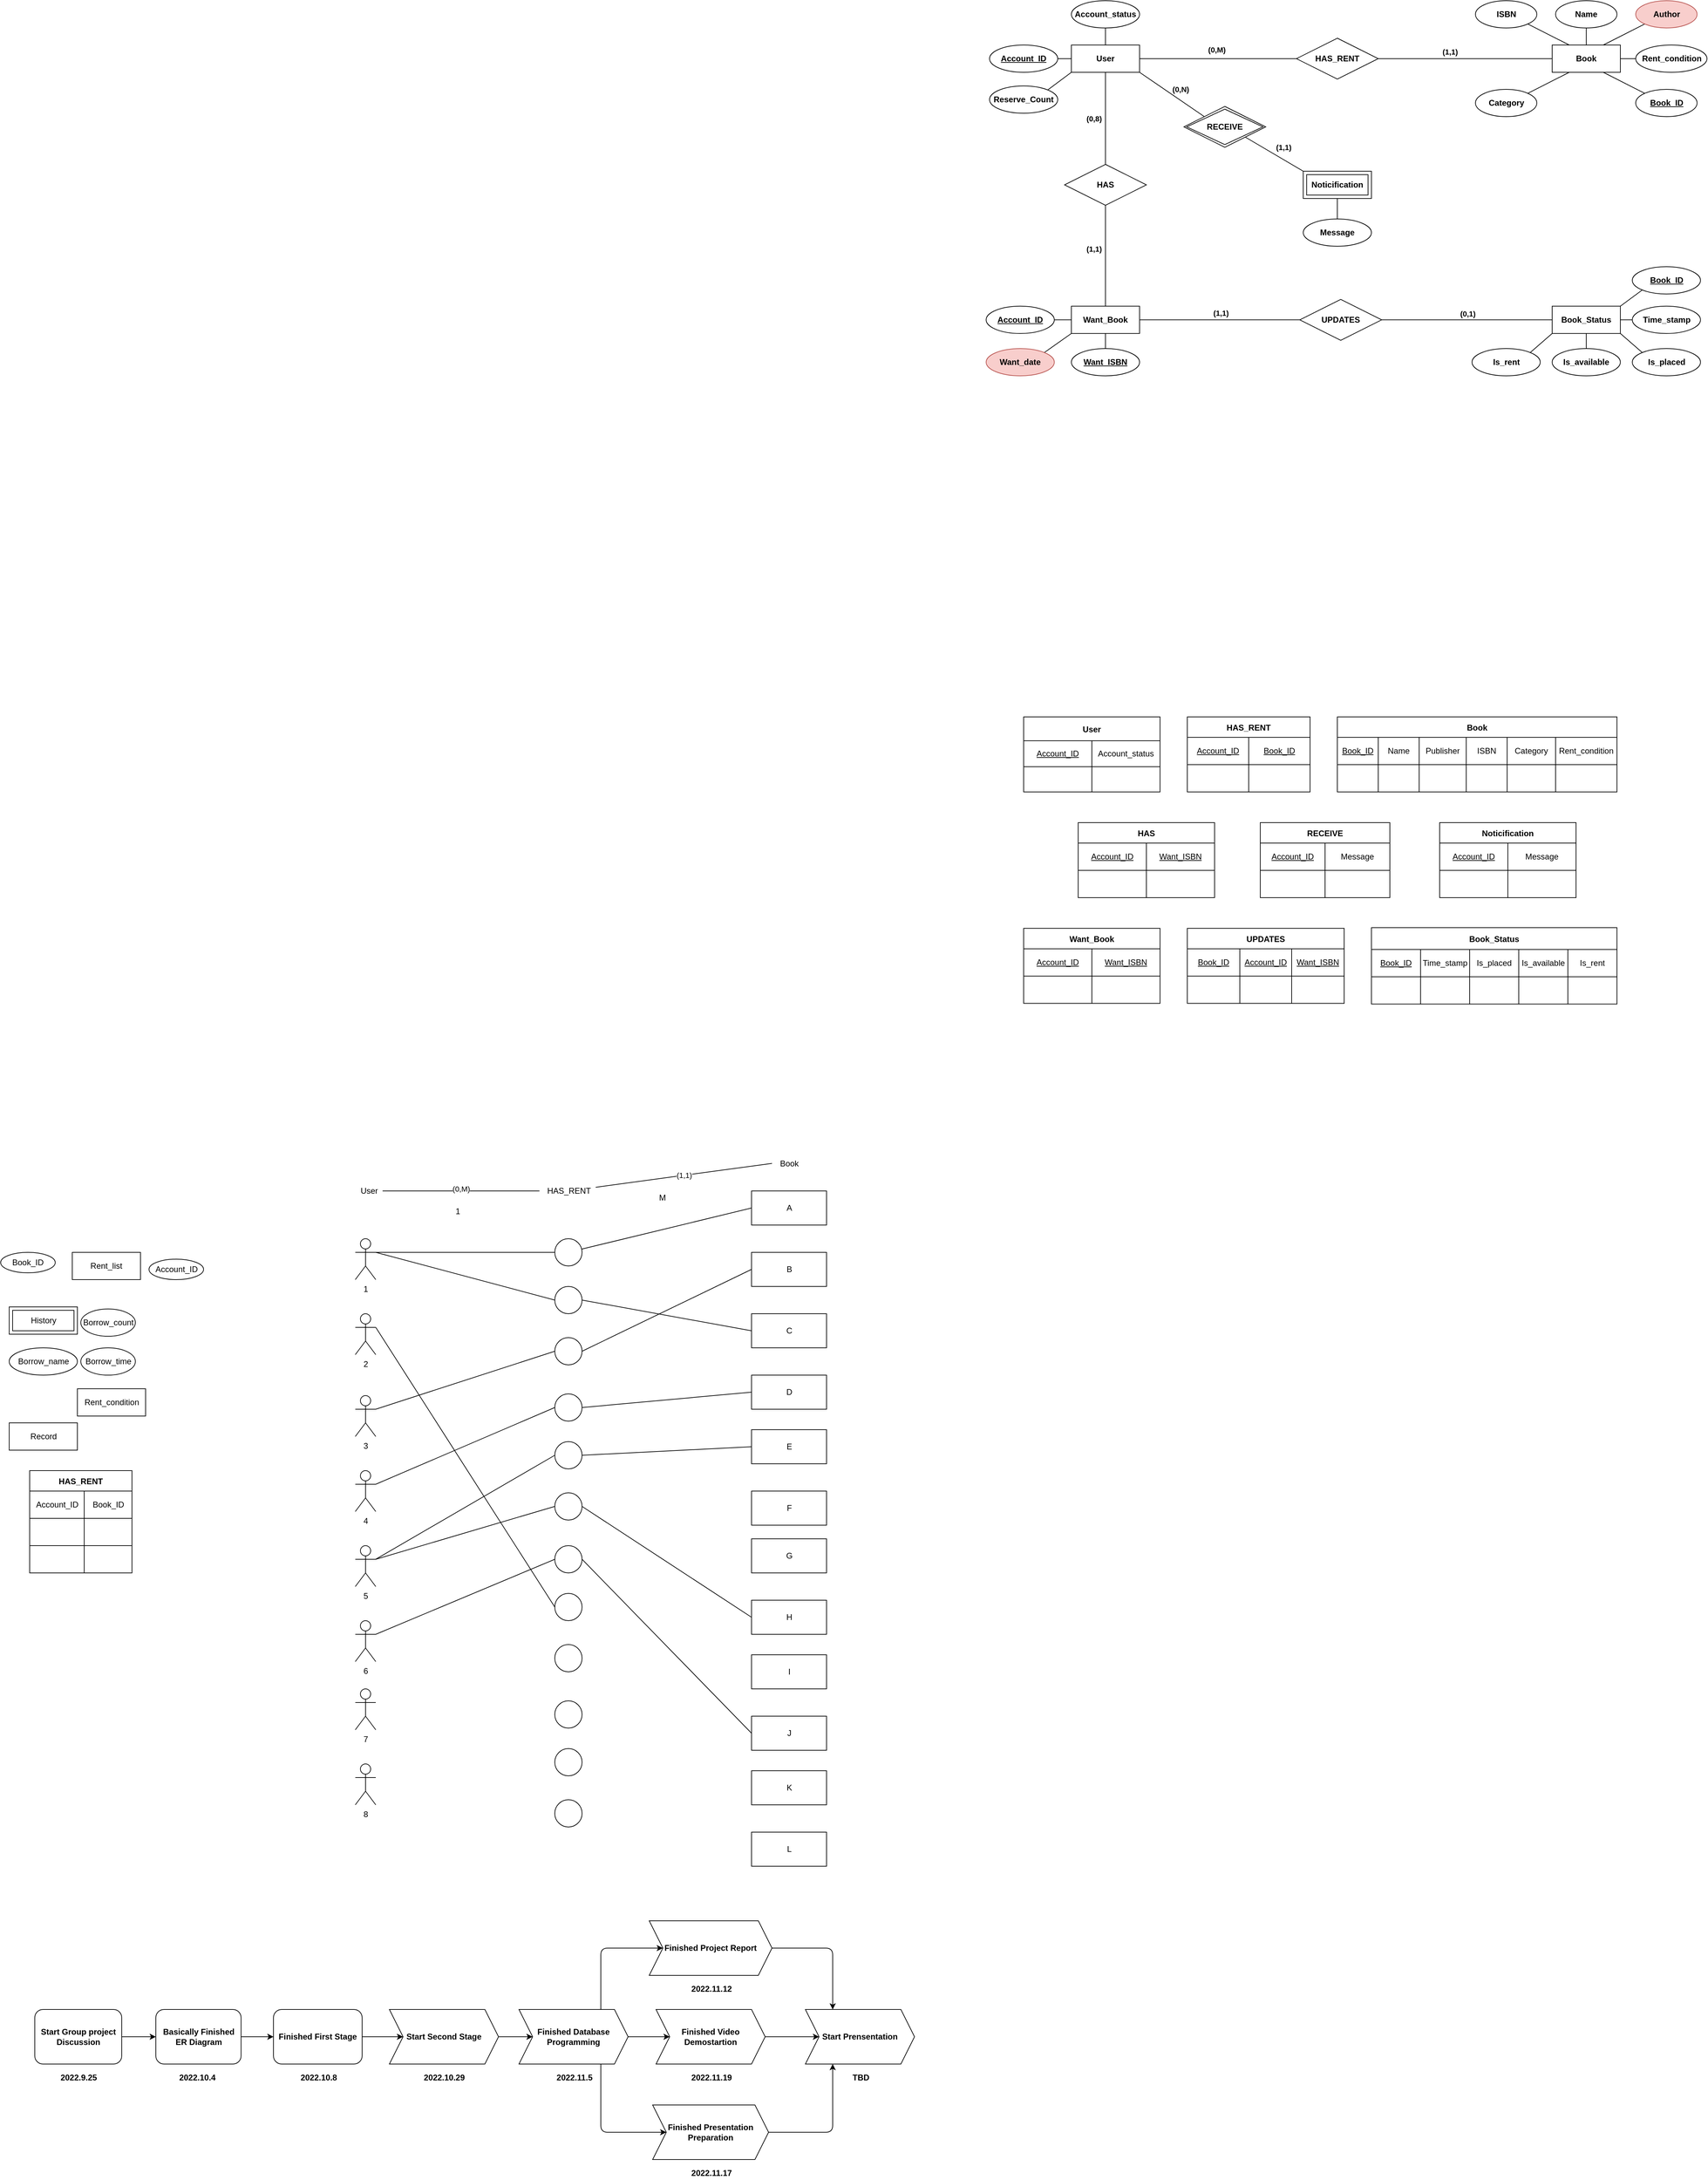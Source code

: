 <mxfile>
    <diagram id="GrpZCegqyQvZPx4EdK1o" name="Page-1">
        <mxGraphModel dx="1102" dy="1888" grid="0" gridSize="10" guides="1" tooltips="1" connect="1" arrows="1" fold="1" page="0" pageScale="1" pageWidth="827" pageHeight="1169" background="#FFFFFF" math="0" shadow="0">
            <root>
                <mxCell id="0"/>
                <mxCell id="1" parent="0"/>
                <mxCell id="180" style="edgeStyle=none;html=1;exitX=0.5;exitY=0;exitDx=0;exitDy=0;entryX=0.5;entryY=1;entryDx=0;entryDy=0;endArrow=none;endFill=0;fontStyle=1" parent="1" source="2" target="44" edge="1">
                    <mxGeometry relative="1" as="geometry"/>
                </mxCell>
                <mxCell id="2" value="Book" style="whiteSpace=wrap;html=1;align=center;fontStyle=1" parent="1" vertex="1">
                    <mxGeometry x="2305" y="-870" width="100" height="40" as="geometry"/>
                </mxCell>
                <mxCell id="147" style="edgeStyle=none;html=1;exitX=0.5;exitY=0;exitDx=0;exitDy=0;entryX=0.5;entryY=1;entryDx=0;entryDy=0;endArrow=none;endFill=0;fontStyle=1" parent="1" source="17" target="40" edge="1">
                    <mxGeometry relative="1" as="geometry"/>
                </mxCell>
                <mxCell id="212" style="edgeStyle=none;html=1;exitX=1;exitY=1;exitDx=0;exitDy=0;entryX=0;entryY=0;entryDx=0;entryDy=0;endArrow=none;endFill=0;fontStyle=1" parent="1" source="17" target="204" edge="1">
                    <mxGeometry relative="1" as="geometry"/>
                </mxCell>
                <mxCell id="285" value="(0,N)" style="edgeLabel;html=1;align=center;verticalAlign=middle;resizable=0;points=[];fontStyle=1" parent="212" vertex="1" connectable="0">
                    <mxGeometry x="-0.011" relative="1" as="geometry">
                        <mxPoint x="13" y="-7" as="offset"/>
                    </mxGeometry>
                </mxCell>
                <mxCell id="17" value="User" style="whiteSpace=wrap;html=1;align=center;fontStyle=1" parent="1" vertex="1">
                    <mxGeometry x="1600" y="-870" width="100" height="40" as="geometry"/>
                </mxCell>
                <mxCell id="31" value="Record" style="whiteSpace=wrap;html=1;align=center;" parent="1" vertex="1">
                    <mxGeometry x="42.5" y="1150" width="100" height="40" as="geometry"/>
                </mxCell>
                <mxCell id="53" value="Borrow_time" style="ellipse;whiteSpace=wrap;html=1;align=center;" parent="1" vertex="1">
                    <mxGeometry x="147.5" y="1040" width="80" height="40" as="geometry"/>
                </mxCell>
                <mxCell id="55" value="Message" style="ellipse;whiteSpace=wrap;html=1;align=center;fontStyle=1" parent="1" vertex="1">
                    <mxGeometry x="1940" y="-615" width="100" height="40" as="geometry"/>
                </mxCell>
                <mxCell id="40" value="Account_status" style="ellipse;whiteSpace=wrap;html=1;align=center;fontStyle=1" parent="1" vertex="1">
                    <mxGeometry x="1600" y="-935" width="100" height="40" as="geometry"/>
                </mxCell>
                <mxCell id="142" style="edgeStyle=none;html=1;exitX=0.5;exitY=0;exitDx=0;exitDy=0;entryX=0.5;entryY=1;entryDx=0;entryDy=0;endArrow=none;endFill=0;fontStyle=1" parent="1" source="85" target="83" edge="1">
                    <mxGeometry relative="1" as="geometry"/>
                </mxCell>
                <mxCell id="160" style="edgeStyle=none;html=1;exitX=0;exitY=0.5;exitDx=0;exitDy=0;entryX=1;entryY=0.5;entryDx=0;entryDy=0;startArrow=none;startFill=0;endArrow=none;endFill=0;fontStyle=1" parent="1" source="51" target="2" edge="1">
                    <mxGeometry relative="1" as="geometry"/>
                </mxCell>
                <mxCell id="51" value="Rent_condition" style="ellipse;whiteSpace=wrap;html=1;align=center;fontStyle=1" parent="1" vertex="1">
                    <mxGeometry x="2427.5" y="-870" width="104.5" height="40" as="geometry"/>
                </mxCell>
                <mxCell id="130" style="edgeStyle=none;html=1;exitX=0.5;exitY=1;exitDx=0;exitDy=0;entryX=0.5;entryY=0;entryDx=0;entryDy=0;endArrow=none;endFill=0;fontStyle=1" parent="1" source="128" target="75" edge="1">
                    <mxGeometry relative="1" as="geometry"/>
                </mxCell>
                <mxCell id="132" value="(1,1)" style="edgeLabel;html=1;align=center;verticalAlign=middle;resizable=0;points=[];fontStyle=1" parent="130" vertex="1" connectable="0">
                    <mxGeometry x="-0.14" y="-1" relative="1" as="geometry">
                        <mxPoint x="-16" as="offset"/>
                    </mxGeometry>
                </mxCell>
                <mxCell id="75" value="Want_Book" style="whiteSpace=wrap;html=1;align=center;fontStyle=1" parent="1" vertex="1">
                    <mxGeometry x="1600" y="-487.11" width="100" height="40" as="geometry"/>
                </mxCell>
                <mxCell id="146" style="edgeStyle=none;html=1;exitX=1;exitY=0;exitDx=0;exitDy=0;entryX=0;entryY=1;entryDx=0;entryDy=0;endArrow=none;endFill=0;fontStyle=1" parent="1" source="84" target="83" edge="1">
                    <mxGeometry relative="1" as="geometry"/>
                </mxCell>
                <mxCell id="84" value="Is_rent" style="ellipse;whiteSpace=wrap;html=1;align=center;fontStyle=1" parent="1" vertex="1">
                    <mxGeometry x="2187.5" y="-425" width="100" height="40" as="geometry"/>
                </mxCell>
                <mxCell id="49" value="Borrow_count" style="ellipse;whiteSpace=wrap;html=1;align=center;" parent="1" vertex="1">
                    <mxGeometry x="147.5" y="983" width="80" height="40" as="geometry"/>
                </mxCell>
                <mxCell id="108" value="HAS_RENT" style="shape=table;startSize=30;container=1;collapsible=0;childLayout=tableLayout;fontStyle=1;align=center;pointerEvents=1;" parent="1" vertex="1">
                    <mxGeometry x="72.5" y="1220" width="150" height="150" as="geometry"/>
                </mxCell>
                <mxCell id="109" value="" style="shape=partialRectangle;html=1;whiteSpace=wrap;collapsible=0;dropTarget=0;pointerEvents=0;fillColor=none;top=0;left=0;bottom=0;right=0;points=[[0,0.5],[1,0.5]];portConstraint=eastwest;" parent="108" vertex="1">
                    <mxGeometry y="30" width="150" height="40" as="geometry"/>
                </mxCell>
                <mxCell id="110" value="Account_ID" style="shape=partialRectangle;html=1;whiteSpace=wrap;connectable=0;fillColor=none;top=0;left=0;bottom=0;right=0;overflow=hidden;pointerEvents=1;" parent="109" vertex="1">
                    <mxGeometry width="80" height="40" as="geometry">
                        <mxRectangle width="80" height="40" as="alternateBounds"/>
                    </mxGeometry>
                </mxCell>
                <mxCell id="111" value="Book_ID" style="shape=partialRectangle;html=1;whiteSpace=wrap;connectable=0;fillColor=none;top=0;left=0;bottom=0;right=0;overflow=hidden;pointerEvents=1;" parent="109" vertex="1">
                    <mxGeometry x="80" width="70" height="40" as="geometry">
                        <mxRectangle width="70" height="40" as="alternateBounds"/>
                    </mxGeometry>
                </mxCell>
                <mxCell id="113" value="" style="shape=partialRectangle;html=1;whiteSpace=wrap;collapsible=0;dropTarget=0;pointerEvents=0;fillColor=none;top=0;left=0;bottom=0;right=0;points=[[0,0.5],[1,0.5]];portConstraint=eastwest;" parent="108" vertex="1">
                    <mxGeometry y="70" width="150" height="40" as="geometry"/>
                </mxCell>
                <mxCell id="114" value="" style="shape=partialRectangle;html=1;whiteSpace=wrap;connectable=0;fillColor=none;top=0;left=0;bottom=0;right=0;overflow=hidden;pointerEvents=1;" parent="113" vertex="1">
                    <mxGeometry width="80" height="40" as="geometry">
                        <mxRectangle width="80" height="40" as="alternateBounds"/>
                    </mxGeometry>
                </mxCell>
                <mxCell id="115" value="" style="shape=partialRectangle;html=1;whiteSpace=wrap;connectable=0;fillColor=none;top=0;left=0;bottom=0;right=0;overflow=hidden;pointerEvents=1;" parent="113" vertex="1">
                    <mxGeometry x="80" width="70" height="40" as="geometry">
                        <mxRectangle width="70" height="40" as="alternateBounds"/>
                    </mxGeometry>
                </mxCell>
                <mxCell id="117" value="" style="shape=partialRectangle;html=1;whiteSpace=wrap;collapsible=0;dropTarget=0;pointerEvents=0;fillColor=none;top=0;left=0;bottom=0;right=0;points=[[0,0.5],[1,0.5]];portConstraint=eastwest;" parent="108" vertex="1">
                    <mxGeometry y="110" width="150" height="40" as="geometry"/>
                </mxCell>
                <mxCell id="118" value="" style="shape=partialRectangle;html=1;whiteSpace=wrap;connectable=0;fillColor=none;top=0;left=0;bottom=0;right=0;overflow=hidden;pointerEvents=1;" parent="117" vertex="1">
                    <mxGeometry width="80" height="40" as="geometry">
                        <mxRectangle width="80" height="40" as="alternateBounds"/>
                    </mxGeometry>
                </mxCell>
                <mxCell id="119" value="" style="shape=partialRectangle;html=1;whiteSpace=wrap;connectable=0;fillColor=none;top=0;left=0;bottom=0;right=0;overflow=hidden;pointerEvents=1;" parent="117" vertex="1">
                    <mxGeometry x="80" width="70" height="40" as="geometry">
                        <mxRectangle width="70" height="40" as="alternateBounds"/>
                    </mxGeometry>
                </mxCell>
                <mxCell id="65" value="Rent_condition" style="whiteSpace=wrap;html=1;align=center;" parent="1" vertex="1">
                    <mxGeometry x="142.5" y="1100" width="100" height="40" as="geometry"/>
                </mxCell>
                <mxCell id="30" value="Rent_list" style="whiteSpace=wrap;html=1;align=center;" parent="1" vertex="1">
                    <mxGeometry x="135" y="900" width="100" height="40" as="geometry"/>
                </mxCell>
                <mxCell id="28" value="History" style="shape=ext;margin=3;double=1;whiteSpace=wrap;html=1;align=center;gradientColor=none;" parent="1" vertex="1">
                    <mxGeometry x="42.5" y="980" width="100" height="40" as="geometry"/>
                </mxCell>
                <mxCell id="44" value="Name" style="ellipse;whiteSpace=wrap;html=1;fontStyle=1" parent="1" vertex="1">
                    <mxGeometry x="2310" y="-935" width="90" height="40" as="geometry"/>
                </mxCell>
                <mxCell id="145" style="edgeStyle=none;html=1;exitX=0;exitY=0;exitDx=0;exitDy=0;entryX=1;entryY=1;entryDx=0;entryDy=0;endArrow=none;endFill=0;fontStyle=1" parent="1" source="86" target="83" edge="1">
                    <mxGeometry relative="1" as="geometry"/>
                </mxCell>
                <mxCell id="135" style="edgeStyle=none;html=1;exitX=0.5;exitY=0;exitDx=0;exitDy=0;endArrow=none;endFill=0;entryX=0.5;entryY=1;entryDx=0;entryDy=0;fontStyle=1" parent="1" source="79" target="75" edge="1">
                    <mxGeometry relative="1" as="geometry">
                        <mxPoint x="1650" y="-445" as="targetPoint"/>
                    </mxGeometry>
                </mxCell>
                <mxCell id="93" style="edgeStyle=none;html=1;exitX=1;exitY=0.5;exitDx=0;exitDy=0;entryX=0;entryY=0.5;entryDx=0;entryDy=0;endArrow=none;endFill=0;fontStyle=1" parent="1" source="91" target="2" edge="1">
                    <mxGeometry relative="1" as="geometry">
                        <mxPoint x="2135" y="-850" as="sourcePoint"/>
                    </mxGeometry>
                </mxCell>
                <mxCell id="122" value="(1,1)" style="edgeLabel;html=1;align=center;verticalAlign=middle;resizable=0;points=[];fontStyle=1" parent="93" vertex="1" connectable="0">
                    <mxGeometry x="-0.258" y="2" relative="1" as="geometry">
                        <mxPoint x="10" y="-8" as="offset"/>
                    </mxGeometry>
                </mxCell>
                <mxCell id="151" style="edgeStyle=none;html=1;exitX=1;exitY=0.5;exitDx=0;exitDy=0;entryX=0;entryY=0.5;entryDx=0;entryDy=0;endArrow=none;endFill=0;fontStyle=1" parent="1" source="61" target="17" edge="1">
                    <mxGeometry relative="1" as="geometry"/>
                </mxCell>
                <mxCell id="90" value="Time_stamp" style="ellipse;whiteSpace=wrap;html=1;align=center;fontStyle=1" parent="1" vertex="1">
                    <mxGeometry x="2422.5" y="-487.11" width="100" height="40" as="geometry"/>
                </mxCell>
                <mxCell id="167" style="edgeStyle=none;html=1;exitX=0;exitY=0;exitDx=0;exitDy=0;entryX=0.75;entryY=1;entryDx=0;entryDy=0;endArrow=none;endFill=0;fontStyle=1" parent="1" source="63" target="2" edge="1">
                    <mxGeometry relative="1" as="geometry"/>
                </mxCell>
                <mxCell id="63" value="Book_ID" style="ellipse;whiteSpace=wrap;html=1;align=center;fontStyle=5;" parent="1" vertex="1">
                    <mxGeometry x="2427.5" y="-805" width="90" height="40" as="geometry"/>
                </mxCell>
                <mxCell id="54" value="Borrow_name" style="ellipse;whiteSpace=wrap;html=1;align=center;" parent="1" vertex="1">
                    <mxGeometry x="42.5" y="1040" width="100" height="40" as="geometry"/>
                </mxCell>
                <mxCell id="85" value="Is_available" style="ellipse;whiteSpace=wrap;html=1;align=center;fontStyle=1" parent="1" vertex="1">
                    <mxGeometry x="2305" y="-425" width="100" height="40" as="geometry"/>
                </mxCell>
                <mxCell id="60" value="Account_ID" style="ellipse;whiteSpace=wrap;html=1;align=center;" parent="1" vertex="1">
                    <mxGeometry x="247.5" y="910" width="80" height="30" as="geometry"/>
                </mxCell>
                <mxCell id="189" style="edgeStyle=none;html=1;exitX=1;exitY=0;exitDx=0;exitDy=0;entryX=0.25;entryY=1;entryDx=0;entryDy=0;endArrow=none;endFill=0;fontStyle=1" parent="1" source="43" target="2" edge="1">
                    <mxGeometry relative="1" as="geometry"/>
                </mxCell>
                <mxCell id="43" value="Category" style="ellipse;whiteSpace=wrap;html=1;align=center;fontStyle=1" parent="1" vertex="1">
                    <mxGeometry x="2192.5" y="-805" width="90" height="40" as="geometry"/>
                </mxCell>
                <mxCell id="79" value="Want_ISBN" style="ellipse;whiteSpace=wrap;html=1;align=center;fontStyle=5;" parent="1" vertex="1">
                    <mxGeometry x="1600" y="-425" width="100" height="40" as="geometry"/>
                </mxCell>
                <mxCell id="91" value="HAS_RENT" style="shape=rhombus;perimeter=rhombusPerimeter;whiteSpace=wrap;html=1;align=center;fontStyle=1" parent="1" vertex="1">
                    <mxGeometry x="1930" y="-880" width="120" height="60" as="geometry"/>
                </mxCell>
                <mxCell id="169" style="edgeStyle=none;html=1;exitX=0;exitY=1;exitDx=0;exitDy=0;entryX=0.75;entryY=0;entryDx=0;entryDy=0;endArrow=none;endFill=0;fontStyle=1" parent="1" source="46" target="2" edge="1">
                    <mxGeometry relative="1" as="geometry"/>
                </mxCell>
                <mxCell id="46" value="Author" style="ellipse;whiteSpace=wrap;html=1;align=center;fontStyle=1;fillColor=#f8cecc;strokeColor=#b85450;" parent="1" vertex="1">
                    <mxGeometry x="2427.5" y="-935" width="90" height="40" as="geometry"/>
                </mxCell>
                <mxCell id="143" style="edgeStyle=none;html=1;exitX=0;exitY=0.5;exitDx=0;exitDy=0;entryX=1;entryY=0.5;entryDx=0;entryDy=0;endArrow=none;endFill=0;fontStyle=1" parent="1" source="90" target="83" edge="1">
                    <mxGeometry relative="1" as="geometry"/>
                </mxCell>
                <mxCell id="92" style="edgeStyle=none;html=1;endArrow=none;endFill=0;entryX=1;entryY=0.5;entryDx=0;entryDy=0;exitX=0;exitY=0.5;exitDx=0;exitDy=0;fontStyle=1" parent="1" source="91" target="17" edge="1">
                    <mxGeometry relative="1" as="geometry">
                        <mxPoint x="1647.5" y="-825" as="targetPoint"/>
                    </mxGeometry>
                </mxCell>
                <mxCell id="121" value="(0,M)" style="edgeLabel;html=1;align=center;verticalAlign=middle;resizable=0;points=[];fontStyle=1" parent="92" vertex="1" connectable="0">
                    <mxGeometry x="0.017" y="-3" relative="1" as="geometry">
                        <mxPoint y="-10" as="offset"/>
                    </mxGeometry>
                </mxCell>
                <mxCell id="128" value="HAS" style="shape=rhombus;perimeter=rhombusPerimeter;whiteSpace=wrap;html=1;align=center;fontStyle=1" parent="1" vertex="1">
                    <mxGeometry x="1590" y="-695" width="120" height="60" as="geometry"/>
                </mxCell>
                <mxCell id="187" style="edgeStyle=none;html=1;exitX=1;exitY=0;exitDx=0;exitDy=0;entryX=0;entryY=1;entryDx=0;entryDy=0;endArrow=none;endFill=0;fontStyle=1" parent="1" source="83" target="69" edge="1">
                    <mxGeometry relative="1" as="geometry"/>
                </mxCell>
                <mxCell id="83" value="Book_Status" style="whiteSpace=wrap;html=1;align=center;fontStyle=1" parent="1" vertex="1">
                    <mxGeometry x="2305" y="-487.11" width="100" height="40" as="geometry"/>
                </mxCell>
                <mxCell id="62" value="Book_ID" style="ellipse;whiteSpace=wrap;html=1;align=center;" parent="1" vertex="1">
                    <mxGeometry x="30" y="900" width="80" height="30" as="geometry"/>
                </mxCell>
                <mxCell id="188" style="edgeStyle=none;html=1;exitX=1;exitY=1;exitDx=0;exitDy=0;entryX=0.25;entryY=0;entryDx=0;entryDy=0;endArrow=none;endFill=0;fontStyle=1" parent="1" source="72" target="2" edge="1">
                    <mxGeometry relative="1" as="geometry"/>
                </mxCell>
                <mxCell id="72" value="ISBN" style="ellipse;whiteSpace=wrap;html=1;align=center;fontStyle=1" parent="1" vertex="1">
                    <mxGeometry x="2192.5" y="-935" width="90" height="40" as="geometry"/>
                </mxCell>
                <mxCell id="129" style="edgeStyle=none;html=1;exitX=0.5;exitY=0;exitDx=0;exitDy=0;entryX=0.5;entryY=1;entryDx=0;entryDy=0;endArrow=none;endFill=0;fontStyle=1" parent="1" source="128" target="17" edge="1">
                    <mxGeometry relative="1" as="geometry"/>
                </mxCell>
                <mxCell id="131" value="(0,8)" style="edgeLabel;html=1;align=center;verticalAlign=middle;resizable=0;points=[];fontStyle=1" parent="129" vertex="1" connectable="0">
                    <mxGeometry relative="1" as="geometry">
                        <mxPoint x="-17" as="offset"/>
                    </mxGeometry>
                </mxCell>
                <mxCell id="86" value="Is_placed" style="ellipse;whiteSpace=wrap;html=1;align=center;fontStyle=1" parent="1" vertex="1">
                    <mxGeometry x="2422.5" y="-425" width="100" height="40" as="geometry"/>
                </mxCell>
                <mxCell id="174" style="edgeStyle=none;html=1;exitX=0.5;exitY=1;exitDx=0;exitDy=0;entryX=0.5;entryY=0;entryDx=0;entryDy=0;endArrow=none;endFill=0;fontStyle=1" parent="1" source="202" target="55" edge="1">
                    <mxGeometry relative="1" as="geometry">
                        <mxPoint x="1946" y="-595" as="sourcePoint"/>
                    </mxGeometry>
                </mxCell>
                <mxCell id="69" value="Book_ID" style="ellipse;whiteSpace=wrap;html=1;align=center;fontStyle=5;" parent="1" vertex="1">
                    <mxGeometry x="2422.5" y="-545" width="100" height="40" as="geometry"/>
                </mxCell>
                <mxCell id="61" value="Account_ID" style="ellipse;whiteSpace=wrap;html=1;align=center;fontStyle=5;" parent="1" vertex="1">
                    <mxGeometry x="1480" y="-870" width="100" height="40" as="geometry"/>
                </mxCell>
                <mxCell id="155" style="edgeStyle=none;html=1;exitX=0.5;exitY=0;exitDx=0;exitDy=0;entryX=0.75;entryY=0;entryDx=0;entryDy=0;startArrow=none;startFill=0;endArrow=none;endFill=0;fontStyle=1" parent="1" edge="1">
                    <mxGeometry relative="1" as="geometry">
                        <mxPoint x="2353" y="-870" as="sourcePoint"/>
                        <mxPoint x="2378" y="-870" as="targetPoint"/>
                    </mxGeometry>
                </mxCell>
                <mxCell id="183" style="edgeStyle=none;html=1;exitX=0;exitY=0.5;exitDx=0;exitDy=0;entryX=1;entryY=0.5;entryDx=0;entryDy=0;endArrow=none;endFill=0;fontStyle=1" parent="1" source="182" target="75" edge="1">
                    <mxGeometry relative="1" as="geometry"/>
                </mxCell>
                <mxCell id="185" value="(1,1)" style="edgeLabel;html=1;align=center;verticalAlign=middle;resizable=0;points=[];fontStyle=1" parent="183" connectable="0" vertex="1">
                    <mxGeometry x="-0.022" relative="1" as="geometry">
                        <mxPoint x="-1" y="-10" as="offset"/>
                    </mxGeometry>
                </mxCell>
                <mxCell id="184" style="edgeStyle=none;html=1;exitX=1;exitY=0.5;exitDx=0;exitDy=0;endArrow=none;endFill=0;entryX=0;entryY=0.5;entryDx=0;entryDy=0;fontStyle=1" parent="1" source="182" target="83" edge="1">
                    <mxGeometry relative="1" as="geometry">
                        <mxPoint x="2135" y="-575" as="targetPoint"/>
                    </mxGeometry>
                </mxCell>
                <mxCell id="186" value="(0,1)" style="edgeLabel;html=1;align=center;verticalAlign=middle;resizable=0;points=[];fontStyle=1" parent="184" connectable="0" vertex="1">
                    <mxGeometry x="0.01" relative="1" as="geometry">
                        <mxPoint x="-1" y="-9" as="offset"/>
                    </mxGeometry>
                </mxCell>
                <mxCell id="182" value="UPDATES" style="shape=rhombus;perimeter=rhombusPerimeter;whiteSpace=wrap;html=1;align=center;fontStyle=1" parent="1" vertex="1">
                    <mxGeometry x="1935" y="-497.11" width="120" height="60" as="geometry"/>
                </mxCell>
                <mxCell id="208" style="edgeStyle=none;html=1;exitX=1;exitY=0.5;exitDx=0;exitDy=0;entryX=0;entryY=0.5;entryDx=0;entryDy=0;endArrow=none;endFill=0;" parent="1" source="202" edge="1">
                    <mxGeometry relative="1" as="geometry"/>
                </mxCell>
                <mxCell id="209" style="edgeStyle=none;html=1;exitX=1;exitY=0.5;exitDx=0;exitDy=0;entryX=0;entryY=0.5;entryDx=0;entryDy=0;endArrow=none;endFill=0;" parent="1" source="202" edge="1">
                    <mxGeometry relative="1" as="geometry"/>
                </mxCell>
                <mxCell id="210" style="edgeStyle=none;html=1;exitX=1;exitY=0.5;exitDx=0;exitDy=0;entryX=0;entryY=0.5;entryDx=0;entryDy=0;endArrow=none;endFill=0;" parent="1" source="202" edge="1">
                    <mxGeometry relative="1" as="geometry"/>
                </mxCell>
                <mxCell id="202" value="Noticification" style="shape=ext;margin=3;double=1;whiteSpace=wrap;html=1;align=center;fontStyle=1" parent="1" vertex="1">
                    <mxGeometry x="1940" y="-685" width="100" height="40" as="geometry"/>
                </mxCell>
                <mxCell id="213" style="edgeStyle=none;html=1;exitX=1;exitY=1;exitDx=0;exitDy=0;entryX=0;entryY=0;entryDx=0;entryDy=0;endArrow=none;endFill=0;fontStyle=1" parent="1" source="204" target="202" edge="1">
                    <mxGeometry relative="1" as="geometry"/>
                </mxCell>
                <mxCell id="286" value="(1,1)" style="edgeLabel;html=1;align=center;verticalAlign=middle;resizable=0;points=[];fontStyle=1" parent="213" vertex="1" connectable="0">
                    <mxGeometry x="0.004" relative="1" as="geometry">
                        <mxPoint x="13" y="-10" as="offset"/>
                    </mxGeometry>
                </mxCell>
                <mxCell id="204" value="RECEIVE" style="shape=rhombus;double=1;perimeter=rhombusPerimeter;whiteSpace=wrap;html=1;align=center;fontStyle=1" parent="1" vertex="1">
                    <mxGeometry x="1765" y="-780" width="120" height="60" as="geometry"/>
                </mxCell>
                <mxCell id="265" style="edgeStyle=none;html=1;exitX=1;exitY=0.333;exitDx=0;exitDy=0;exitPerimeter=0;endArrow=none;endFill=0;" parent="1" source="219" target="250" edge="1">
                    <mxGeometry relative="1" as="geometry"/>
                </mxCell>
                <mxCell id="281" style="edgeStyle=none;html=1;exitX=1;exitY=0.333;exitDx=0;exitDy=0;exitPerimeter=0;entryX=0;entryY=0.5;entryDx=0;entryDy=0;endArrow=none;endFill=0;" parent="1" source="219" target="251" edge="1">
                    <mxGeometry relative="1" as="geometry"/>
                </mxCell>
                <mxCell id="219" value="1" style="shape=umlActor;verticalLabelPosition=bottom;verticalAlign=top;html=1;outlineConnect=0;" parent="1" vertex="1">
                    <mxGeometry x="550" y="880" width="30" height="60" as="geometry"/>
                </mxCell>
                <mxCell id="289" style="edgeStyle=none;html=1;exitX=1;exitY=0.333;exitDx=0;exitDy=0;exitPerimeter=0;entryX=0;entryY=0.5;entryDx=0;entryDy=0;endArrow=none;endFill=0;" parent="1" source="220" target="257" edge="1">
                    <mxGeometry relative="1" as="geometry"/>
                </mxCell>
                <mxCell id="220" value="2" style="shape=umlActor;verticalLabelPosition=bottom;verticalAlign=top;html=1;outlineConnect=0;" parent="1" vertex="1">
                    <mxGeometry x="550" y="990" width="30" height="60" as="geometry"/>
                </mxCell>
                <mxCell id="268" style="edgeStyle=none;html=1;exitX=1;exitY=0.333;exitDx=0;exitDy=0;exitPerimeter=0;entryX=0;entryY=0.5;entryDx=0;entryDy=0;endArrow=none;endFill=0;" parent="1" source="221" target="252" edge="1">
                    <mxGeometry relative="1" as="geometry"/>
                </mxCell>
                <mxCell id="221" value="3" style="shape=umlActor;verticalLabelPosition=bottom;verticalAlign=top;html=1;outlineConnect=0;" parent="1" vertex="1">
                    <mxGeometry x="550" y="1110" width="30" height="60" as="geometry"/>
                </mxCell>
                <mxCell id="270" style="edgeStyle=none;html=1;exitX=1;exitY=0.333;exitDx=0;exitDy=0;exitPerimeter=0;entryX=0;entryY=0.5;entryDx=0;entryDy=0;endArrow=none;endFill=0;" parent="1" source="222" target="253" edge="1">
                    <mxGeometry relative="1" as="geometry"/>
                </mxCell>
                <mxCell id="222" value="4" style="shape=umlActor;verticalLabelPosition=bottom;verticalAlign=top;html=1;outlineConnect=0;" parent="1" vertex="1">
                    <mxGeometry x="550" y="1220" width="30" height="60" as="geometry"/>
                </mxCell>
                <mxCell id="273" style="edgeStyle=none;html=1;exitX=1;exitY=0.333;exitDx=0;exitDy=0;exitPerimeter=0;entryX=0;entryY=0.5;entryDx=0;entryDy=0;endArrow=none;endFill=0;" parent="1" source="223" target="254" edge="1">
                    <mxGeometry relative="1" as="geometry"/>
                </mxCell>
                <mxCell id="282" style="edgeStyle=none;html=1;exitX=1;exitY=0.333;exitDx=0;exitDy=0;exitPerimeter=0;entryX=0;entryY=0.5;entryDx=0;entryDy=0;endArrow=none;endFill=0;" parent="1" source="223" target="255" edge="1">
                    <mxGeometry relative="1" as="geometry"/>
                </mxCell>
                <mxCell id="223" value="5" style="shape=umlActor;verticalLabelPosition=bottom;verticalAlign=top;html=1;outlineConnect=0;" parent="1" vertex="1">
                    <mxGeometry x="550" y="1330" width="30" height="60" as="geometry"/>
                </mxCell>
                <mxCell id="276" style="edgeStyle=none;html=1;exitX=1;exitY=0.333;exitDx=0;exitDy=0;exitPerimeter=0;entryX=0;entryY=0.5;entryDx=0;entryDy=0;endArrow=none;endFill=0;" parent="1" source="224" target="256" edge="1">
                    <mxGeometry relative="1" as="geometry"/>
                </mxCell>
                <mxCell id="224" value="6" style="shape=umlActor;verticalLabelPosition=bottom;verticalAlign=top;html=1;outlineConnect=0;" parent="1" vertex="1">
                    <mxGeometry x="550" y="1440" width="30" height="60" as="geometry"/>
                </mxCell>
                <mxCell id="225" value="7" style="shape=umlActor;verticalLabelPosition=bottom;verticalAlign=top;html=1;outlineConnect=0;" parent="1" vertex="1">
                    <mxGeometry x="550" y="1540" width="30" height="60" as="geometry"/>
                </mxCell>
                <mxCell id="226" value="8" style="shape=umlActor;verticalLabelPosition=bottom;verticalAlign=top;html=1;outlineConnect=0;" parent="1" vertex="1">
                    <mxGeometry x="550" y="1650" width="30" height="60" as="geometry"/>
                </mxCell>
                <mxCell id="236" value="A" style="html=1;" parent="1" vertex="1">
                    <mxGeometry x="1131" y="810" width="110" height="50" as="geometry"/>
                </mxCell>
                <mxCell id="239" value="B" style="html=1;" parent="1" vertex="1">
                    <mxGeometry x="1131" y="900" width="110" height="50" as="geometry"/>
                </mxCell>
                <mxCell id="240" value="C" style="html=1;" parent="1" vertex="1">
                    <mxGeometry x="1131" y="990" width="110" height="50" as="geometry"/>
                </mxCell>
                <mxCell id="241" value="D" style="html=1;" parent="1" vertex="1">
                    <mxGeometry x="1131" y="1080" width="110" height="50" as="geometry"/>
                </mxCell>
                <mxCell id="242" value="E" style="html=1;" parent="1" vertex="1">
                    <mxGeometry x="1131" y="1160" width="110" height="50" as="geometry"/>
                </mxCell>
                <mxCell id="243" value="F" style="html=1;" parent="1" vertex="1">
                    <mxGeometry x="1131" y="1250" width="110" height="50" as="geometry"/>
                </mxCell>
                <mxCell id="244" value="G" style="html=1;" parent="1" vertex="1">
                    <mxGeometry x="1131" y="1320" width="110" height="50" as="geometry"/>
                </mxCell>
                <mxCell id="245" value="H" style="html=1;" parent="1" vertex="1">
                    <mxGeometry x="1131" y="1410" width="110" height="50" as="geometry"/>
                </mxCell>
                <mxCell id="246" value="I" style="html=1;" parent="1" vertex="1">
                    <mxGeometry x="1131" y="1490" width="110" height="50" as="geometry"/>
                </mxCell>
                <mxCell id="247" value="J" style="html=1;" parent="1" vertex="1">
                    <mxGeometry x="1131" y="1580" width="110" height="50" as="geometry"/>
                </mxCell>
                <mxCell id="248" value="K" style="html=1;" parent="1" vertex="1">
                    <mxGeometry x="1131" y="1660" width="110" height="50" as="geometry"/>
                </mxCell>
                <mxCell id="249" value="L" style="html=1;" parent="1" vertex="1">
                    <mxGeometry x="1131" y="1750" width="110" height="50" as="geometry"/>
                </mxCell>
                <mxCell id="266" style="edgeStyle=none;html=1;entryX=0;entryY=0.5;entryDx=0;entryDy=0;endArrow=none;endFill=0;" parent="1" source="250" target="236" edge="1">
                    <mxGeometry relative="1" as="geometry"/>
                </mxCell>
                <mxCell id="267" style="edgeStyle=none;html=1;exitX=1;exitY=0.5;exitDx=0;exitDy=0;entryX=0;entryY=0.5;entryDx=0;entryDy=0;endArrow=none;endFill=0;" parent="1" source="251" target="240" edge="1">
                    <mxGeometry relative="1" as="geometry"/>
                </mxCell>
                <mxCell id="250" value="" style="ellipse;whiteSpace=wrap;html=1;aspect=fixed;" parent="1" vertex="1">
                    <mxGeometry x="842.5" y="880" width="40" height="40" as="geometry"/>
                </mxCell>
                <mxCell id="251" value="" style="ellipse;whiteSpace=wrap;html=1;aspect=fixed;" parent="1" vertex="1">
                    <mxGeometry x="842.5" y="950" width="40" height="40" as="geometry"/>
                </mxCell>
                <mxCell id="269" style="edgeStyle=none;html=1;exitX=1;exitY=0.5;exitDx=0;exitDy=0;entryX=0;entryY=0.5;entryDx=0;entryDy=0;endArrow=none;endFill=0;" parent="1" source="252" target="239" edge="1">
                    <mxGeometry relative="1" as="geometry"/>
                </mxCell>
                <mxCell id="252" value="" style="ellipse;whiteSpace=wrap;html=1;aspect=fixed;" parent="1" vertex="1">
                    <mxGeometry x="842.5" y="1025" width="40" height="40" as="geometry"/>
                </mxCell>
                <mxCell id="272" style="edgeStyle=none;html=1;exitX=1;exitY=0.5;exitDx=0;exitDy=0;entryX=0;entryY=0.5;entryDx=0;entryDy=0;endArrow=none;endFill=0;" parent="1" source="253" target="241" edge="1">
                    <mxGeometry relative="1" as="geometry"/>
                </mxCell>
                <mxCell id="253" value="" style="ellipse;whiteSpace=wrap;html=1;aspect=fixed;" parent="1" vertex="1">
                    <mxGeometry x="842.5" y="1107.5" width="40" height="40" as="geometry"/>
                </mxCell>
                <mxCell id="274" style="edgeStyle=none;html=1;exitX=1;exitY=0.5;exitDx=0;exitDy=0;entryX=0;entryY=0.5;entryDx=0;entryDy=0;endArrow=none;endFill=0;" parent="1" source="254" target="242" edge="1">
                    <mxGeometry relative="1" as="geometry"/>
                </mxCell>
                <mxCell id="275" style="edgeStyle=none;html=1;exitX=1;exitY=0.5;exitDx=0;exitDy=0;entryX=0;entryY=0.5;entryDx=0;entryDy=0;endArrow=none;endFill=0;" parent="1" source="255" target="245" edge="1">
                    <mxGeometry relative="1" as="geometry"/>
                </mxCell>
                <mxCell id="254" value="" style="ellipse;whiteSpace=wrap;html=1;aspect=fixed;" parent="1" vertex="1">
                    <mxGeometry x="842.5" y="1177.5" width="40" height="40" as="geometry"/>
                </mxCell>
                <mxCell id="255" value="" style="ellipse;whiteSpace=wrap;html=1;aspect=fixed;" parent="1" vertex="1">
                    <mxGeometry x="842.5" y="1252.5" width="40" height="40" as="geometry"/>
                </mxCell>
                <mxCell id="277" style="edgeStyle=none;html=1;exitX=1;exitY=0.5;exitDx=0;exitDy=0;entryX=0;entryY=0.5;entryDx=0;entryDy=0;endArrow=none;endFill=0;" parent="1" source="256" target="247" edge="1">
                    <mxGeometry relative="1" as="geometry"/>
                </mxCell>
                <mxCell id="256" value="" style="ellipse;whiteSpace=wrap;html=1;aspect=fixed;" parent="1" vertex="1">
                    <mxGeometry x="842.5" y="1330" width="40" height="40" as="geometry"/>
                </mxCell>
                <mxCell id="257" value="" style="ellipse;whiteSpace=wrap;html=1;aspect=fixed;" parent="1" vertex="1">
                    <mxGeometry x="842.5" y="1400" width="40" height="40" as="geometry"/>
                </mxCell>
                <mxCell id="258" value="" style="ellipse;whiteSpace=wrap;html=1;aspect=fixed;" parent="1" vertex="1">
                    <mxGeometry x="842.5" y="1475" width="40" height="40" as="geometry"/>
                </mxCell>
                <mxCell id="259" value="" style="ellipse;whiteSpace=wrap;html=1;aspect=fixed;" parent="1" vertex="1">
                    <mxGeometry x="842.5" y="1557.5" width="40" height="40" as="geometry"/>
                </mxCell>
                <mxCell id="260" value="" style="ellipse;whiteSpace=wrap;html=1;aspect=fixed;" parent="1" vertex="1">
                    <mxGeometry x="842.5" y="1627.5" width="40" height="40" as="geometry"/>
                </mxCell>
                <mxCell id="261" value="" style="ellipse;whiteSpace=wrap;html=1;aspect=fixed;" parent="1" vertex="1">
                    <mxGeometry x="842.5" y="1702.5" width="40" height="40" as="geometry"/>
                </mxCell>
                <mxCell id="278" style="edgeStyle=none;html=1;entryX=-0.031;entryY=0.5;entryDx=0;entryDy=0;entryPerimeter=0;endArrow=none;endFill=0;" parent="1" source="262" target="263" edge="1">
                    <mxGeometry relative="1" as="geometry"/>
                </mxCell>
                <mxCell id="280" value="(0,M)" style="edgeLabel;html=1;align=center;verticalAlign=middle;resizable=0;points=[];" parent="278" connectable="0" vertex="1">
                    <mxGeometry x="0.002" y="3" relative="1" as="geometry">
                        <mxPoint as="offset"/>
                    </mxGeometry>
                </mxCell>
                <mxCell id="262" value="User" style="text;html=1;align=center;verticalAlign=middle;resizable=0;points=[];autosize=1;strokeColor=none;fillColor=none;" parent="1" vertex="1">
                    <mxGeometry x="550" y="800" width="40" height="20" as="geometry"/>
                </mxCell>
                <mxCell id="279" value="(1,1)" style="edgeStyle=none;html=1;entryX=-0.125;entryY=0.479;entryDx=0;entryDy=0;entryPerimeter=0;endArrow=none;endFill=0;" parent="1" source="263" target="264" edge="1">
                    <mxGeometry relative="1" as="geometry"/>
                </mxCell>
                <mxCell id="263" value="HAS_RENT" style="text;html=1;align=center;verticalAlign=middle;resizable=0;points=[];autosize=1;strokeColor=none;fillColor=none;" parent="1" vertex="1">
                    <mxGeometry x="822.5" y="800" width="80" height="20" as="geometry"/>
                </mxCell>
                <mxCell id="264" value="Book" style="text;html=1;align=center;verticalAlign=middle;resizable=0;points=[];autosize=1;strokeColor=none;fillColor=none;" parent="1" vertex="1">
                    <mxGeometry x="1166" y="760" width="40" height="20" as="geometry"/>
                </mxCell>
                <mxCell id="287" value="1" style="text;html=1;align=center;verticalAlign=middle;resizable=0;points=[];autosize=1;strokeColor=none;fillColor=none;" parent="1" vertex="1">
                    <mxGeometry x="690" y="830" width="20" height="20" as="geometry"/>
                </mxCell>
                <mxCell id="288" value="M" style="text;html=1;align=center;verticalAlign=middle;resizable=0;points=[];autosize=1;strokeColor=none;fillColor=none;" parent="1" vertex="1">
                    <mxGeometry x="985" y="810" width="30" height="20" as="geometry"/>
                </mxCell>
                <mxCell id="294" style="edgeStyle=none;html=1;exitX=1;exitY=0.5;exitDx=0;exitDy=0;entryX=0;entryY=0.5;entryDx=0;entryDy=0;endArrow=none;endFill=0;fontStyle=1" parent="1" source="293" target="75" edge="1">
                    <mxGeometry relative="1" as="geometry"/>
                </mxCell>
                <mxCell id="293" value="Account_ID" style="ellipse;whiteSpace=wrap;html=1;align=center;fontStyle=5;" parent="1" vertex="1">
                    <mxGeometry x="1475" y="-487.11" width="100" height="40" as="geometry"/>
                </mxCell>
                <mxCell id="359" style="edgeStyle=none;html=1;exitX=1;exitY=0.5;exitDx=0;exitDy=0;entryX=0;entryY=0.5;entryDx=0;entryDy=0;fontStyle=1" parent="1" source="295" target="296" edge="1">
                    <mxGeometry relative="1" as="geometry"/>
                </mxCell>
                <mxCell id="295" value="Start Group project Discussion" style="rounded=1;whiteSpace=wrap;html=1;fontStyle=1" parent="1" vertex="1">
                    <mxGeometry x="80" y="2010" width="127.5" height="80" as="geometry"/>
                </mxCell>
                <mxCell id="360" style="edgeStyle=none;html=1;exitX=1;exitY=0.5;exitDx=0;exitDy=0;entryX=0;entryY=0.5;entryDx=0;entryDy=0;fontStyle=1" parent="1" source="296" target="297" edge="1">
                    <mxGeometry relative="1" as="geometry"/>
                </mxCell>
                <mxCell id="296" value="Basically Finished ER Diagram" style="rounded=1;whiteSpace=wrap;html=1;fontStyle=1" parent="1" vertex="1">
                    <mxGeometry x="257.5" y="2010" width="125" height="80" as="geometry"/>
                </mxCell>
                <mxCell id="361" style="edgeStyle=none;html=1;exitX=1;exitY=0.5;exitDx=0;exitDy=0;entryX=0;entryY=0.5;entryDx=0;entryDy=0;fontStyle=1" parent="1" source="297" target="303" edge="1">
                    <mxGeometry relative="1" as="geometry"/>
                </mxCell>
                <mxCell id="297" value="Finished First Stage" style="rounded=1;whiteSpace=wrap;html=1;fontStyle=1" parent="1" vertex="1">
                    <mxGeometry x="430" y="2010" width="130" height="80" as="geometry"/>
                </mxCell>
                <mxCell id="362" style="edgeStyle=none;html=1;exitX=1;exitY=0.5;exitDx=0;exitDy=0;entryX=0;entryY=0.5;entryDx=0;entryDy=0;fontStyle=1" parent="1" source="303" target="304" edge="1">
                    <mxGeometry relative="1" as="geometry"/>
                </mxCell>
                <mxCell id="303" value="&lt;span&gt;Start Second Stage&lt;/span&gt;" style="shape=step;perimeter=stepPerimeter;whiteSpace=wrap;html=1;fixedSize=1;fontStyle=1" parent="1" vertex="1">
                    <mxGeometry x="600" y="2010" width="160" height="80" as="geometry"/>
                </mxCell>
                <mxCell id="363" style="edgeStyle=none;html=1;exitX=1;exitY=0.5;exitDx=0;exitDy=0;entryX=0;entryY=0.5;entryDx=0;entryDy=0;fontStyle=1" parent="1" source="304" target="307" edge="1">
                    <mxGeometry relative="1" as="geometry"/>
                </mxCell>
                <mxCell id="365" style="edgeStyle=none;html=1;exitX=0.75;exitY=1;exitDx=0;exitDy=0;entryX=0;entryY=0.5;entryDx=0;entryDy=0;fontStyle=1" parent="1" source="304" target="306" edge="1">
                    <mxGeometry relative="1" as="geometry">
                        <Array as="points">
                            <mxPoint x="910" y="2190"/>
                        </Array>
                    </mxGeometry>
                </mxCell>
                <mxCell id="435" style="edgeStyle=none;html=1;exitX=0.75;exitY=0;exitDx=0;exitDy=0;entryX=0;entryY=0.5;entryDx=0;entryDy=0;fontStyle=1" parent="1" source="304" target="305" edge="1">
                    <mxGeometry relative="1" as="geometry">
                        <Array as="points">
                            <mxPoint x="910" y="1920"/>
                        </Array>
                    </mxGeometry>
                </mxCell>
                <mxCell id="304" value="Finished Database Programming" style="shape=step;perimeter=stepPerimeter;whiteSpace=wrap;html=1;fixedSize=1;fontStyle=1" parent="1" vertex="1">
                    <mxGeometry x="790" y="2010" width="160" height="80" as="geometry"/>
                </mxCell>
                <mxCell id="436" style="edgeStyle=none;html=1;exitX=1;exitY=0.5;exitDx=0;exitDy=0;entryX=0.25;entryY=0;entryDx=0;entryDy=0;fontStyle=1" parent="1" source="305" target="366" edge="1">
                    <mxGeometry relative="1" as="geometry">
                        <Array as="points">
                            <mxPoint x="1250" y="1920"/>
                        </Array>
                    </mxGeometry>
                </mxCell>
                <mxCell id="305" value="Finished Project Report" style="shape=step;perimeter=stepPerimeter;whiteSpace=wrap;html=1;fixedSize=1;fontStyle=1" parent="1" vertex="1">
                    <mxGeometry x="981" y="1880" width="180" height="80" as="geometry"/>
                </mxCell>
                <mxCell id="425" style="edgeStyle=none;html=1;exitX=1;exitY=0.5;exitDx=0;exitDy=0;entryX=0.25;entryY=1;entryDx=0;entryDy=0;fontStyle=1" parent="1" source="306" target="366" edge="1">
                    <mxGeometry relative="1" as="geometry">
                        <Array as="points">
                            <mxPoint x="1250" y="2190"/>
                        </Array>
                    </mxGeometry>
                </mxCell>
                <mxCell id="306" value="Finished Presentation Preparation" style="shape=step;perimeter=stepPerimeter;whiteSpace=wrap;html=1;fixedSize=1;fontStyle=1" parent="1" vertex="1">
                    <mxGeometry x="986" y="2150" width="170" height="80" as="geometry"/>
                </mxCell>
                <mxCell id="394" style="edgeStyle=none;html=1;exitX=1;exitY=0.5;exitDx=0;exitDy=0;entryX=0;entryY=0.5;entryDx=0;entryDy=0;fontStyle=1" parent="1" source="307" target="366" edge="1">
                    <mxGeometry relative="1" as="geometry"/>
                </mxCell>
                <mxCell id="307" value="Finished Video &lt;br&gt;Demostartion" style="shape=step;perimeter=stepPerimeter;whiteSpace=wrap;html=1;fixedSize=1;fontStyle=1" parent="1" vertex="1">
                    <mxGeometry x="991" y="2010" width="160" height="80" as="geometry"/>
                </mxCell>
                <mxCell id="308" value="User" style="shape=table;startSize=35;container=1;collapsible=0;childLayout=tableLayout;fontStyle=1;align=center;pointerEvents=1;" parent="1" vertex="1">
                    <mxGeometry x="1530" y="115" width="200" height="110" as="geometry"/>
                </mxCell>
                <mxCell id="309" value="" style="shape=partialRectangle;html=1;whiteSpace=wrap;collapsible=0;dropTarget=0;pointerEvents=0;fillColor=none;top=0;left=0;bottom=0;right=0;points=[[0,0.5],[1,0.5]];portConstraint=eastwest;" parent="308" vertex="1">
                    <mxGeometry y="35" width="200" height="38" as="geometry"/>
                </mxCell>
                <mxCell id="356" value="&lt;u&gt;Account_ID&lt;/u&gt;" style="shape=partialRectangle;html=1;whiteSpace=wrap;connectable=0;fillColor=none;top=0;left=0;bottom=0;right=0;overflow=hidden;pointerEvents=1;" parent="309" vertex="1">
                    <mxGeometry width="100" height="38" as="geometry">
                        <mxRectangle width="100" height="38" as="alternateBounds"/>
                    </mxGeometry>
                </mxCell>
                <mxCell id="350" value="Account_status" style="shape=partialRectangle;html=1;whiteSpace=wrap;connectable=0;fillColor=none;top=0;left=0;bottom=0;right=0;overflow=hidden;pointerEvents=1;" parent="309" vertex="1">
                    <mxGeometry x="100" width="100" height="38" as="geometry">
                        <mxRectangle width="100" height="38" as="alternateBounds"/>
                    </mxGeometry>
                </mxCell>
                <mxCell id="313" value="" style="shape=partialRectangle;html=1;whiteSpace=wrap;collapsible=0;dropTarget=0;pointerEvents=0;fillColor=none;top=0;left=0;bottom=0;right=0;points=[[0,0.5],[1,0.5]];portConstraint=eastwest;" parent="308" vertex="1">
                    <mxGeometry y="73" width="200" height="37" as="geometry"/>
                </mxCell>
                <mxCell id="357" style="shape=partialRectangle;html=1;whiteSpace=wrap;connectable=0;fillColor=none;top=0;left=0;bottom=0;right=0;overflow=hidden;pointerEvents=1;" parent="313" vertex="1">
                    <mxGeometry width="100" height="37" as="geometry">
                        <mxRectangle width="100" height="37" as="alternateBounds"/>
                    </mxGeometry>
                </mxCell>
                <mxCell id="351" style="shape=partialRectangle;html=1;whiteSpace=wrap;connectable=0;fillColor=none;top=0;left=0;bottom=0;right=0;overflow=hidden;pointerEvents=1;" parent="313" vertex="1">
                    <mxGeometry x="100" width="100" height="37" as="geometry">
                        <mxRectangle width="100" height="37" as="alternateBounds"/>
                    </mxGeometry>
                </mxCell>
                <mxCell id="321" value="Book" style="shape=table;startSize=30;container=1;collapsible=0;childLayout=tableLayout;fontStyle=1;align=center;pointerEvents=1;" parent="1" vertex="1">
                    <mxGeometry x="1990" y="115" width="410" height="110" as="geometry"/>
                </mxCell>
                <mxCell id="322" value="" style="shape=partialRectangle;html=1;whiteSpace=wrap;collapsible=0;dropTarget=0;pointerEvents=0;fillColor=none;top=0;left=0;bottom=0;right=0;points=[[0,0.5],[1,0.5]];portConstraint=eastwest;" parent="321" vertex="1">
                    <mxGeometry y="30" width="410" height="40" as="geometry"/>
                </mxCell>
                <mxCell id="323" value="&lt;u&gt;Book_ID&lt;/u&gt;" style="shape=partialRectangle;html=1;whiteSpace=wrap;connectable=0;fillColor=none;top=0;left=0;bottom=0;right=0;overflow=hidden;pointerEvents=1;" parent="322" vertex="1">
                    <mxGeometry width="60" height="40" as="geometry">
                        <mxRectangle width="60" height="40" as="alternateBounds"/>
                    </mxGeometry>
                </mxCell>
                <mxCell id="324" value="Name" style="shape=partialRectangle;html=1;whiteSpace=wrap;connectable=0;fillColor=none;top=0;left=0;bottom=0;right=0;overflow=hidden;pointerEvents=1;" parent="322" vertex="1">
                    <mxGeometry x="60" width="60" height="40" as="geometry">
                        <mxRectangle width="60" height="40" as="alternateBounds"/>
                    </mxGeometry>
                </mxCell>
                <mxCell id="325" value="&lt;span&gt;Publisher&lt;/span&gt;" style="shape=partialRectangle;html=1;whiteSpace=wrap;connectable=0;fillColor=none;top=0;left=0;bottom=0;right=0;overflow=hidden;pointerEvents=1;" parent="322" vertex="1">
                    <mxGeometry x="120" width="69" height="40" as="geometry">
                        <mxRectangle width="69" height="40" as="alternateBounds"/>
                    </mxGeometry>
                </mxCell>
                <mxCell id="459" value="ISBN" style="shape=partialRectangle;html=1;whiteSpace=wrap;connectable=0;fillColor=none;top=0;left=0;bottom=0;right=0;overflow=hidden;pointerEvents=1;" parent="322" vertex="1">
                    <mxGeometry x="189" width="60" height="40" as="geometry">
                        <mxRectangle width="60" height="40" as="alternateBounds"/>
                    </mxGeometry>
                </mxCell>
                <mxCell id="461" value="Category" style="shape=partialRectangle;html=1;whiteSpace=wrap;connectable=0;fillColor=none;top=0;left=0;bottom=0;right=0;overflow=hidden;pointerEvents=1;" parent="322" vertex="1">
                    <mxGeometry x="249" width="71" height="40" as="geometry">
                        <mxRectangle width="71" height="40" as="alternateBounds"/>
                    </mxGeometry>
                </mxCell>
                <mxCell id="484" value="Rent_condition" style="shape=partialRectangle;html=1;whiteSpace=wrap;connectable=0;fillColor=none;top=0;left=0;bottom=0;right=0;overflow=hidden;pointerEvents=1;" parent="322" vertex="1">
                    <mxGeometry x="320" width="90" height="40" as="geometry">
                        <mxRectangle width="90" height="40" as="alternateBounds"/>
                    </mxGeometry>
                </mxCell>
                <mxCell id="326" value="" style="shape=partialRectangle;html=1;whiteSpace=wrap;collapsible=0;dropTarget=0;pointerEvents=0;fillColor=none;top=0;left=0;bottom=0;right=0;points=[[0,0.5],[1,0.5]];portConstraint=eastwest;" parent="321" vertex="1">
                    <mxGeometry y="70" width="410" height="40" as="geometry"/>
                </mxCell>
                <mxCell id="327" value="" style="shape=partialRectangle;html=1;whiteSpace=wrap;connectable=0;fillColor=none;top=0;left=0;bottom=0;right=0;overflow=hidden;pointerEvents=1;" parent="326" vertex="1">
                    <mxGeometry width="60" height="40" as="geometry">
                        <mxRectangle width="60" height="40" as="alternateBounds"/>
                    </mxGeometry>
                </mxCell>
                <mxCell id="328" value="" style="shape=partialRectangle;html=1;whiteSpace=wrap;connectable=0;fillColor=none;top=0;left=0;bottom=0;right=0;overflow=hidden;pointerEvents=1;" parent="326" vertex="1">
                    <mxGeometry x="60" width="60" height="40" as="geometry">
                        <mxRectangle width="60" height="40" as="alternateBounds"/>
                    </mxGeometry>
                </mxCell>
                <mxCell id="329" value="" style="shape=partialRectangle;html=1;whiteSpace=wrap;connectable=0;fillColor=none;top=0;left=0;bottom=0;right=0;overflow=hidden;pointerEvents=1;" parent="326" vertex="1">
                    <mxGeometry x="120" width="69" height="40" as="geometry">
                        <mxRectangle width="69" height="40" as="alternateBounds"/>
                    </mxGeometry>
                </mxCell>
                <mxCell id="460" style="shape=partialRectangle;html=1;whiteSpace=wrap;connectable=0;fillColor=none;top=0;left=0;bottom=0;right=0;overflow=hidden;pointerEvents=1;" parent="326" vertex="1">
                    <mxGeometry x="189" width="60" height="40" as="geometry">
                        <mxRectangle width="60" height="40" as="alternateBounds"/>
                    </mxGeometry>
                </mxCell>
                <mxCell id="462" style="shape=partialRectangle;html=1;whiteSpace=wrap;connectable=0;fillColor=none;top=0;left=0;bottom=0;right=0;overflow=hidden;pointerEvents=1;" parent="326" vertex="1">
                    <mxGeometry x="249" width="71" height="40" as="geometry">
                        <mxRectangle width="71" height="40" as="alternateBounds"/>
                    </mxGeometry>
                </mxCell>
                <mxCell id="485" style="shape=partialRectangle;html=1;whiteSpace=wrap;connectable=0;fillColor=none;top=0;left=0;bottom=0;right=0;overflow=hidden;pointerEvents=1;" parent="326" vertex="1">
                    <mxGeometry x="320" width="90" height="40" as="geometry">
                        <mxRectangle width="90" height="40" as="alternateBounds"/>
                    </mxGeometry>
                </mxCell>
                <mxCell id="366" value="Start Prensentation" style="shape=step;perimeter=stepPerimeter;whiteSpace=wrap;html=1;fixedSize=1;fontStyle=1" parent="1" vertex="1">
                    <mxGeometry x="1210" y="2010" width="160" height="80" as="geometry"/>
                </mxCell>
                <mxCell id="367" value="Want_Book" style="shape=table;startSize=30;container=1;collapsible=0;childLayout=tableLayout;fontStyle=1;align=center;pointerEvents=1;" parent="1" vertex="1">
                    <mxGeometry x="1530" y="425" width="200" height="110" as="geometry"/>
                </mxCell>
                <mxCell id="368" value="" style="shape=partialRectangle;html=1;whiteSpace=wrap;collapsible=0;dropTarget=0;pointerEvents=0;fillColor=none;top=0;left=0;bottom=0;right=0;points=[[0,0.5],[1,0.5]];portConstraint=eastwest;" parent="367" vertex="1">
                    <mxGeometry y="30" width="200" height="40" as="geometry"/>
                </mxCell>
                <mxCell id="369" value="&lt;u&gt;Account_ID&lt;/u&gt;" style="shape=partialRectangle;html=1;whiteSpace=wrap;connectable=0;fillColor=none;top=0;left=0;bottom=0;right=0;overflow=hidden;pointerEvents=1;" parent="368" vertex="1">
                    <mxGeometry width="100" height="40" as="geometry">
                        <mxRectangle width="100" height="40" as="alternateBounds"/>
                    </mxGeometry>
                </mxCell>
                <mxCell id="370" value="Want_ISBN" style="shape=partialRectangle;html=1;whiteSpace=wrap;connectable=0;fillColor=none;top=0;left=0;bottom=0;right=0;overflow=hidden;pointerEvents=1;fontStyle=4" parent="368" vertex="1">
                    <mxGeometry x="100" width="100" height="40" as="geometry">
                        <mxRectangle width="100" height="40" as="alternateBounds"/>
                    </mxGeometry>
                </mxCell>
                <mxCell id="372" value="" style="shape=partialRectangle;html=1;whiteSpace=wrap;collapsible=0;dropTarget=0;pointerEvents=0;fillColor=none;top=0;left=0;bottom=0;right=0;points=[[0,0.5],[1,0.5]];portConstraint=eastwest;" parent="367" vertex="1">
                    <mxGeometry y="70" width="200" height="40" as="geometry"/>
                </mxCell>
                <mxCell id="373" value="" style="shape=partialRectangle;html=1;whiteSpace=wrap;connectable=0;fillColor=none;top=0;left=0;bottom=0;right=0;overflow=hidden;pointerEvents=1;" parent="372" vertex="1">
                    <mxGeometry width="100" height="40" as="geometry">
                        <mxRectangle width="100" height="40" as="alternateBounds"/>
                    </mxGeometry>
                </mxCell>
                <mxCell id="374" value="" style="shape=partialRectangle;html=1;whiteSpace=wrap;connectable=0;fillColor=none;top=0;left=0;bottom=0;right=0;overflow=hidden;pointerEvents=1;" parent="372" vertex="1">
                    <mxGeometry x="100" width="100" height="40" as="geometry">
                        <mxRectangle width="100" height="40" as="alternateBounds"/>
                    </mxGeometry>
                </mxCell>
                <mxCell id="381" value="Book_Status" style="shape=table;startSize=32;container=1;collapsible=0;childLayout=tableLayout;fontStyle=1;align=center;pointerEvents=1;" parent="1" vertex="1">
                    <mxGeometry x="2040" y="424" width="360" height="112" as="geometry"/>
                </mxCell>
                <mxCell id="382" value="" style="shape=partialRectangle;html=1;whiteSpace=wrap;collapsible=0;dropTarget=0;pointerEvents=0;fillColor=none;top=0;left=0;bottom=0;right=0;points=[[0,0.5],[1,0.5]];portConstraint=eastwest;" parent="381" vertex="1">
                    <mxGeometry y="32" width="360" height="40" as="geometry"/>
                </mxCell>
                <mxCell id="383" value="&lt;span&gt;&lt;u&gt;Book_ID&lt;/u&gt;&lt;/span&gt;" style="shape=partialRectangle;html=1;whiteSpace=wrap;connectable=0;fillColor=none;top=0;left=0;bottom=0;right=0;overflow=hidden;pointerEvents=1;" parent="382" vertex="1">
                    <mxGeometry width="72" height="40" as="geometry">
                        <mxRectangle width="72" height="40" as="alternateBounds"/>
                    </mxGeometry>
                </mxCell>
                <mxCell id="384" value="&lt;span&gt;Time_stamp&lt;/span&gt;" style="shape=partialRectangle;html=1;whiteSpace=wrap;connectable=0;fillColor=none;top=0;left=0;bottom=0;right=0;overflow=hidden;pointerEvents=1;" parent="382" vertex="1">
                    <mxGeometry x="72" width="72" height="40" as="geometry">
                        <mxRectangle width="72" height="40" as="alternateBounds"/>
                    </mxGeometry>
                </mxCell>
                <mxCell id="385" value="&lt;span&gt;Is_placed&lt;/span&gt;" style="shape=partialRectangle;html=1;whiteSpace=wrap;connectable=0;fillColor=none;top=0;left=0;bottom=0;right=0;overflow=hidden;pointerEvents=1;" parent="382" vertex="1">
                    <mxGeometry x="144" width="72" height="40" as="geometry">
                        <mxRectangle width="72" height="40" as="alternateBounds"/>
                    </mxGeometry>
                </mxCell>
                <mxCell id="486" value="&lt;span&gt;Is_available&lt;/span&gt;" style="shape=partialRectangle;html=1;whiteSpace=wrap;connectable=0;fillColor=none;top=0;left=0;bottom=0;right=0;overflow=hidden;pointerEvents=1;" parent="382" vertex="1">
                    <mxGeometry x="216" width="72" height="40" as="geometry">
                        <mxRectangle width="72" height="40" as="alternateBounds"/>
                    </mxGeometry>
                </mxCell>
                <mxCell id="488" value="&lt;span&gt;Is_rent&lt;/span&gt;" style="shape=partialRectangle;html=1;whiteSpace=wrap;connectable=0;fillColor=none;top=0;left=0;bottom=0;right=0;overflow=hidden;pointerEvents=1;" parent="382" vertex="1">
                    <mxGeometry x="288" width="72" height="40" as="geometry">
                        <mxRectangle width="72" height="40" as="alternateBounds"/>
                    </mxGeometry>
                </mxCell>
                <mxCell id="386" value="" style="shape=partialRectangle;html=1;whiteSpace=wrap;collapsible=0;dropTarget=0;pointerEvents=0;fillColor=none;top=0;left=0;bottom=0;right=0;points=[[0,0.5],[1,0.5]];portConstraint=eastwest;" parent="381" vertex="1">
                    <mxGeometry y="72" width="360" height="40" as="geometry"/>
                </mxCell>
                <mxCell id="387" value="" style="shape=partialRectangle;html=1;whiteSpace=wrap;connectable=0;fillColor=none;top=0;left=0;bottom=0;right=0;overflow=hidden;pointerEvents=1;" parent="386" vertex="1">
                    <mxGeometry width="72" height="40" as="geometry">
                        <mxRectangle width="72" height="40" as="alternateBounds"/>
                    </mxGeometry>
                </mxCell>
                <mxCell id="388" value="" style="shape=partialRectangle;html=1;whiteSpace=wrap;connectable=0;fillColor=none;top=0;left=0;bottom=0;right=0;overflow=hidden;pointerEvents=1;" parent="386" vertex="1">
                    <mxGeometry x="72" width="72" height="40" as="geometry">
                        <mxRectangle width="72" height="40" as="alternateBounds"/>
                    </mxGeometry>
                </mxCell>
                <mxCell id="389" value="" style="shape=partialRectangle;html=1;whiteSpace=wrap;connectable=0;fillColor=none;top=0;left=0;bottom=0;right=0;overflow=hidden;pointerEvents=1;" parent="386" vertex="1">
                    <mxGeometry x="144" width="72" height="40" as="geometry">
                        <mxRectangle width="72" height="40" as="alternateBounds"/>
                    </mxGeometry>
                </mxCell>
                <mxCell id="487" style="shape=partialRectangle;html=1;whiteSpace=wrap;connectable=0;fillColor=none;top=0;left=0;bottom=0;right=0;overflow=hidden;pointerEvents=1;" parent="386" vertex="1">
                    <mxGeometry x="216" width="72" height="40" as="geometry">
                        <mxRectangle width="72" height="40" as="alternateBounds"/>
                    </mxGeometry>
                </mxCell>
                <mxCell id="489" style="shape=partialRectangle;html=1;whiteSpace=wrap;connectable=0;fillColor=none;top=0;left=0;bottom=0;right=0;overflow=hidden;pointerEvents=1;" parent="386" vertex="1">
                    <mxGeometry x="288" width="72" height="40" as="geometry">
                        <mxRectangle width="72" height="40" as="alternateBounds"/>
                    </mxGeometry>
                </mxCell>
                <mxCell id="396" value="Noticification" style="shape=table;startSize=30;container=1;collapsible=0;childLayout=tableLayout;fontStyle=1;align=center;pointerEvents=1;" parent="1" vertex="1">
                    <mxGeometry x="2140" y="270" width="200" height="110" as="geometry"/>
                </mxCell>
                <mxCell id="397" value="" style="shape=partialRectangle;html=1;whiteSpace=wrap;collapsible=0;dropTarget=0;pointerEvents=0;fillColor=none;top=0;left=0;bottom=0;right=0;points=[[0,0.5],[1,0.5]];portConstraint=eastwest;" parent="396" vertex="1">
                    <mxGeometry y="30" width="200" height="40" as="geometry"/>
                </mxCell>
                <mxCell id="398" value="&lt;span&gt;&lt;u&gt;Account_ID&lt;/u&gt;&lt;/span&gt;" style="shape=partialRectangle;html=1;whiteSpace=wrap;connectable=0;fillColor=none;top=0;left=0;bottom=0;right=0;overflow=hidden;pointerEvents=1;" parent="397" vertex="1">
                    <mxGeometry width="100" height="40" as="geometry">
                        <mxRectangle width="100" height="40" as="alternateBounds"/>
                    </mxGeometry>
                </mxCell>
                <mxCell id="399" value="&lt;span&gt;Message&lt;/span&gt;" style="shape=partialRectangle;html=1;whiteSpace=wrap;connectable=0;fillColor=none;top=0;left=0;bottom=0;right=0;overflow=hidden;pointerEvents=1;" parent="397" vertex="1">
                    <mxGeometry x="100" width="100" height="40" as="geometry">
                        <mxRectangle width="100" height="40" as="alternateBounds"/>
                    </mxGeometry>
                </mxCell>
                <mxCell id="401" value="" style="shape=partialRectangle;html=1;whiteSpace=wrap;collapsible=0;dropTarget=0;pointerEvents=0;fillColor=none;top=0;left=0;bottom=0;right=0;points=[[0,0.5],[1,0.5]];portConstraint=eastwest;" parent="396" vertex="1">
                    <mxGeometry y="70" width="200" height="40" as="geometry"/>
                </mxCell>
                <mxCell id="402" value="" style="shape=partialRectangle;html=1;whiteSpace=wrap;connectable=0;fillColor=none;top=0;left=0;bottom=0;right=0;overflow=hidden;pointerEvents=1;" parent="401" vertex="1">
                    <mxGeometry width="100" height="40" as="geometry">
                        <mxRectangle width="100" height="40" as="alternateBounds"/>
                    </mxGeometry>
                </mxCell>
                <mxCell id="403" value="" style="shape=partialRectangle;html=1;whiteSpace=wrap;connectable=0;fillColor=none;top=0;left=0;bottom=0;right=0;overflow=hidden;pointerEvents=1;" parent="401" vertex="1">
                    <mxGeometry x="100" width="100" height="40" as="geometry">
                        <mxRectangle width="100" height="40" as="alternateBounds"/>
                    </mxGeometry>
                </mxCell>
                <mxCell id="410" value="2022.9.25" style="text;html=1;align=center;verticalAlign=middle;resizable=0;points=[];autosize=1;strokeColor=none;fillColor=none;fontStyle=1" parent="1" vertex="1">
                    <mxGeometry x="112.75" y="2101" width="63" height="18" as="geometry"/>
                </mxCell>
                <mxCell id="411" value="HAS" style="shape=table;startSize=30;container=1;collapsible=0;childLayout=tableLayout;fontStyle=1;align=center;pointerEvents=1;" parent="1" vertex="1">
                    <mxGeometry x="1610" y="270" width="200" height="110" as="geometry"/>
                </mxCell>
                <mxCell id="412" value="" style="shape=partialRectangle;html=1;whiteSpace=wrap;collapsible=0;dropTarget=0;pointerEvents=0;fillColor=none;top=0;left=0;bottom=0;right=0;points=[[0,0.5],[1,0.5]];portConstraint=eastwest;" parent="411" vertex="1">
                    <mxGeometry y="30" width="200" height="40" as="geometry"/>
                </mxCell>
                <mxCell id="413" value="&lt;span&gt;&lt;u&gt;Account_ID&lt;/u&gt;&lt;/span&gt;" style="shape=partialRectangle;html=1;whiteSpace=wrap;connectable=0;fillColor=none;top=0;left=0;bottom=0;right=0;overflow=hidden;pointerEvents=1;" parent="412" vertex="1">
                    <mxGeometry width="100" height="40" as="geometry">
                        <mxRectangle width="100" height="40" as="alternateBounds"/>
                    </mxGeometry>
                </mxCell>
                <mxCell id="414" value="&lt;u&gt;Want_ISBN&lt;/u&gt;" style="shape=partialRectangle;html=1;whiteSpace=wrap;connectable=0;fillColor=none;top=0;left=0;bottom=0;right=0;overflow=hidden;pointerEvents=1;" parent="412" vertex="1">
                    <mxGeometry x="100" width="100" height="40" as="geometry">
                        <mxRectangle width="100" height="40" as="alternateBounds"/>
                    </mxGeometry>
                </mxCell>
                <mxCell id="416" value="" style="shape=partialRectangle;html=1;whiteSpace=wrap;collapsible=0;dropTarget=0;pointerEvents=0;fillColor=none;top=0;left=0;bottom=0;right=0;points=[[0,0.5],[1,0.5]];portConstraint=eastwest;" parent="411" vertex="1">
                    <mxGeometry y="70" width="200" height="40" as="geometry"/>
                </mxCell>
                <mxCell id="417" value="" style="shape=partialRectangle;html=1;whiteSpace=wrap;connectable=0;fillColor=none;top=0;left=0;bottom=0;right=0;overflow=hidden;pointerEvents=1;" parent="416" vertex="1">
                    <mxGeometry width="100" height="40" as="geometry">
                        <mxRectangle width="100" height="40" as="alternateBounds"/>
                    </mxGeometry>
                </mxCell>
                <mxCell id="418" value="" style="shape=partialRectangle;html=1;whiteSpace=wrap;connectable=0;fillColor=none;top=0;left=0;bottom=0;right=0;overflow=hidden;pointerEvents=1;" parent="416" vertex="1">
                    <mxGeometry x="100" width="100" height="40" as="geometry">
                        <mxRectangle width="100" height="40" as="alternateBounds"/>
                    </mxGeometry>
                </mxCell>
                <mxCell id="426" value="HAS_RENT" style="shape=table;startSize=30;container=1;collapsible=0;childLayout=tableLayout;fontStyle=1;align=center;pointerEvents=1;" parent="1" vertex="1">
                    <mxGeometry x="1770" y="115" width="180" height="110" as="geometry"/>
                </mxCell>
                <mxCell id="427" value="" style="shape=partialRectangle;html=1;whiteSpace=wrap;collapsible=0;dropTarget=0;pointerEvents=0;fillColor=none;top=0;left=0;bottom=0;right=0;points=[[0,0.5],[1,0.5]];portConstraint=eastwest;" parent="426" vertex="1">
                    <mxGeometry y="30" width="180" height="40" as="geometry"/>
                </mxCell>
                <mxCell id="428" value="&lt;span&gt;&lt;u&gt;Account_ID&lt;/u&gt;&lt;/span&gt;" style="shape=partialRectangle;html=1;whiteSpace=wrap;connectable=0;fillColor=none;top=0;left=0;bottom=0;right=0;overflow=hidden;pointerEvents=1;" parent="427" vertex="1">
                    <mxGeometry width="90" height="40" as="geometry">
                        <mxRectangle width="90" height="40" as="alternateBounds"/>
                    </mxGeometry>
                </mxCell>
                <mxCell id="429" value="&lt;span&gt;&lt;u&gt;Book_ID&lt;/u&gt;&lt;/span&gt;" style="shape=partialRectangle;html=1;whiteSpace=wrap;connectable=0;fillColor=none;top=0;left=0;bottom=0;right=0;overflow=hidden;pointerEvents=1;" parent="427" vertex="1">
                    <mxGeometry x="90" width="90" height="40" as="geometry">
                        <mxRectangle width="90" height="40" as="alternateBounds"/>
                    </mxGeometry>
                </mxCell>
                <mxCell id="431" value="" style="shape=partialRectangle;html=1;whiteSpace=wrap;collapsible=0;dropTarget=0;pointerEvents=0;fillColor=none;top=0;left=0;bottom=0;right=0;points=[[0,0.5],[1,0.5]];portConstraint=eastwest;" parent="426" vertex="1">
                    <mxGeometry y="70" width="180" height="40" as="geometry"/>
                </mxCell>
                <mxCell id="432" value="" style="shape=partialRectangle;html=1;whiteSpace=wrap;connectable=0;fillColor=none;top=0;left=0;bottom=0;right=0;overflow=hidden;pointerEvents=1;" parent="431" vertex="1">
                    <mxGeometry width="90" height="40" as="geometry">
                        <mxRectangle width="90" height="40" as="alternateBounds"/>
                    </mxGeometry>
                </mxCell>
                <mxCell id="433" value="" style="shape=partialRectangle;html=1;whiteSpace=wrap;connectable=0;fillColor=none;top=0;left=0;bottom=0;right=0;overflow=hidden;pointerEvents=1;" parent="431" vertex="1">
                    <mxGeometry x="90" width="90" height="40" as="geometry">
                        <mxRectangle width="90" height="40" as="alternateBounds"/>
                    </mxGeometry>
                </mxCell>
                <mxCell id="437" value="UPDATES" style="shape=table;startSize=30;container=1;collapsible=0;childLayout=tableLayout;fontStyle=1;align=center;pointerEvents=1;" parent="1" vertex="1">
                    <mxGeometry x="1770" y="425" width="230" height="110" as="geometry"/>
                </mxCell>
                <mxCell id="438" value="" style="shape=partialRectangle;html=1;whiteSpace=wrap;collapsible=0;dropTarget=0;pointerEvents=0;fillColor=none;top=0;left=0;bottom=0;right=0;points=[[0,0.5],[1,0.5]];portConstraint=eastwest;" parent="437" vertex="1">
                    <mxGeometry y="30" width="230" height="40" as="geometry"/>
                </mxCell>
                <mxCell id="439" value="&lt;span&gt;&lt;u&gt;Book_ID&lt;/u&gt;&lt;/span&gt;" style="shape=partialRectangle;html=1;whiteSpace=wrap;connectable=0;fillColor=none;top=0;left=0;bottom=0;right=0;overflow=hidden;pointerEvents=1;" parent="438" vertex="1">
                    <mxGeometry width="77" height="40" as="geometry">
                        <mxRectangle width="77" height="40" as="alternateBounds"/>
                    </mxGeometry>
                </mxCell>
                <mxCell id="440" value="&lt;span&gt;&lt;u&gt;Account_ID&lt;/u&gt;&lt;/span&gt;" style="shape=partialRectangle;html=1;whiteSpace=wrap;connectable=0;fillColor=none;top=0;left=0;bottom=0;right=0;overflow=hidden;pointerEvents=1;" parent="438" vertex="1">
                    <mxGeometry x="77" width="76" height="40" as="geometry">
                        <mxRectangle width="76" height="40" as="alternateBounds"/>
                    </mxGeometry>
                </mxCell>
                <mxCell id="441" value="&lt;span&gt;Want_ISBN&lt;/span&gt;" style="shape=partialRectangle;html=1;whiteSpace=wrap;connectable=0;fillColor=none;top=0;left=0;bottom=0;right=0;overflow=hidden;pointerEvents=1;fontStyle=4" parent="438" vertex="1">
                    <mxGeometry x="153" width="77" height="40" as="geometry">
                        <mxRectangle width="77" height="40" as="alternateBounds"/>
                    </mxGeometry>
                </mxCell>
                <mxCell id="442" value="" style="shape=partialRectangle;html=1;whiteSpace=wrap;collapsible=0;dropTarget=0;pointerEvents=0;fillColor=none;top=0;left=0;bottom=0;right=0;points=[[0,0.5],[1,0.5]];portConstraint=eastwest;" parent="437" vertex="1">
                    <mxGeometry y="70" width="230" height="40" as="geometry"/>
                </mxCell>
                <mxCell id="443" value="" style="shape=partialRectangle;html=1;whiteSpace=wrap;connectable=0;fillColor=none;top=0;left=0;bottom=0;right=0;overflow=hidden;pointerEvents=1;" parent="442" vertex="1">
                    <mxGeometry width="77" height="40" as="geometry">
                        <mxRectangle width="77" height="40" as="alternateBounds"/>
                    </mxGeometry>
                </mxCell>
                <mxCell id="444" value="" style="shape=partialRectangle;html=1;whiteSpace=wrap;connectable=0;fillColor=none;top=0;left=0;bottom=0;right=0;overflow=hidden;pointerEvents=1;" parent="442" vertex="1">
                    <mxGeometry x="77" width="76" height="40" as="geometry">
                        <mxRectangle width="76" height="40" as="alternateBounds"/>
                    </mxGeometry>
                </mxCell>
                <mxCell id="445" value="" style="shape=partialRectangle;html=1;whiteSpace=wrap;connectable=0;fillColor=none;top=0;left=0;bottom=0;right=0;overflow=hidden;pointerEvents=1;" parent="442" vertex="1">
                    <mxGeometry x="153" width="77" height="40" as="geometry">
                        <mxRectangle width="77" height="40" as="alternateBounds"/>
                    </mxGeometry>
                </mxCell>
                <mxCell id="490" value="2022.10.4" style="text;html=1;align=center;verticalAlign=middle;resizable=0;points=[];autosize=1;strokeColor=none;fillColor=none;fontStyle=1" parent="1" vertex="1">
                    <mxGeometry x="286.5" y="2101" width="63" height="18" as="geometry"/>
                </mxCell>
                <mxCell id="491" value="2022.10.8" style="text;html=1;align=center;verticalAlign=middle;resizable=0;points=[];autosize=1;strokeColor=none;fillColor=none;fontStyle=1" parent="1" vertex="1">
                    <mxGeometry x="464" y="2101" width="63" height="18" as="geometry"/>
                </mxCell>
                <mxCell id="492" value="2022.10.29" style="text;html=1;align=center;verticalAlign=middle;resizable=0;points=[];autosize=1;strokeColor=none;fillColor=none;fontStyle=1" parent="1" vertex="1">
                    <mxGeometry x="645" y="2101" width="70" height="18" as="geometry"/>
                </mxCell>
                <mxCell id="493" value="2022.11.5" style="text;html=1;align=center;verticalAlign=middle;resizable=0;points=[];autosize=1;strokeColor=none;fillColor=none;fontStyle=1" parent="1" vertex="1">
                    <mxGeometry x="839" y="2101" width="63" height="18" as="geometry"/>
                </mxCell>
                <mxCell id="494" value="2022.11.12" style="text;html=1;align=center;verticalAlign=middle;resizable=0;points=[];autosize=1;strokeColor=none;fillColor=none;fontStyle=1" parent="1" vertex="1">
                    <mxGeometry x="1037" y="1971" width="69" height="18" as="geometry"/>
                </mxCell>
                <mxCell id="495" value="2022.11.19" style="text;html=1;align=center;verticalAlign=middle;resizable=0;points=[];autosize=1;strokeColor=none;fillColor=none;fontStyle=1" parent="1" vertex="1">
                    <mxGeometry x="1037" y="2101" width="69" height="18" as="geometry"/>
                </mxCell>
                <mxCell id="496" value="2022.11.17" style="text;html=1;align=center;verticalAlign=middle;resizable=0;points=[];autosize=1;strokeColor=none;fillColor=none;fontStyle=1" parent="1" vertex="1">
                    <mxGeometry x="1037" y="2241" width="69" height="18" as="geometry"/>
                </mxCell>
                <mxCell id="499" value="RECEIVE" style="shape=table;startSize=30;container=1;collapsible=0;childLayout=tableLayout;fontStyle=1;align=center;pointerEvents=1;" parent="1" vertex="1">
                    <mxGeometry x="1877" y="270" width="190" height="110" as="geometry"/>
                </mxCell>
                <mxCell id="500" value="" style="shape=partialRectangle;html=1;whiteSpace=wrap;collapsible=0;dropTarget=0;pointerEvents=0;fillColor=none;top=0;left=0;bottom=0;right=0;points=[[0,0.5],[1,0.5]];portConstraint=eastwest;" parent="499" vertex="1">
                    <mxGeometry y="30" width="190" height="40" as="geometry"/>
                </mxCell>
                <mxCell id="501" value="&lt;span&gt;&lt;u&gt;Account_ID&lt;/u&gt;&lt;/span&gt;" style="shape=partialRectangle;html=1;whiteSpace=wrap;connectable=0;fillColor=none;top=0;left=0;bottom=0;right=0;overflow=hidden;pointerEvents=1;" parent="500" vertex="1">
                    <mxGeometry width="95" height="40" as="geometry">
                        <mxRectangle width="95" height="40" as="alternateBounds"/>
                    </mxGeometry>
                </mxCell>
                <mxCell id="502" value="Message" style="shape=partialRectangle;html=1;whiteSpace=wrap;connectable=0;fillColor=none;top=0;left=0;bottom=0;right=0;overflow=hidden;pointerEvents=1;" parent="500" vertex="1">
                    <mxGeometry x="95" width="95" height="40" as="geometry">
                        <mxRectangle width="95" height="40" as="alternateBounds"/>
                    </mxGeometry>
                </mxCell>
                <mxCell id="503" value="" style="shape=partialRectangle;html=1;whiteSpace=wrap;collapsible=0;dropTarget=0;pointerEvents=0;fillColor=none;top=0;left=0;bottom=0;right=0;points=[[0,0.5],[1,0.5]];portConstraint=eastwest;" parent="499" vertex="1">
                    <mxGeometry y="70" width="190" height="40" as="geometry"/>
                </mxCell>
                <mxCell id="504" value="" style="shape=partialRectangle;html=1;whiteSpace=wrap;connectable=0;fillColor=none;top=0;left=0;bottom=0;right=0;overflow=hidden;pointerEvents=1;" parent="503" vertex="1">
                    <mxGeometry width="95" height="40" as="geometry">
                        <mxRectangle width="95" height="40" as="alternateBounds"/>
                    </mxGeometry>
                </mxCell>
                <mxCell id="505" value="" style="shape=partialRectangle;html=1;whiteSpace=wrap;connectable=0;fillColor=none;top=0;left=0;bottom=0;right=0;overflow=hidden;pointerEvents=1;" parent="503" vertex="1">
                    <mxGeometry x="95" width="95" height="40" as="geometry">
                        <mxRectangle width="95" height="40" as="alternateBounds"/>
                    </mxGeometry>
                </mxCell>
                <mxCell id="506" value="TBD" style="text;html=1;align=center;verticalAlign=middle;resizable=0;points=[];autosize=1;strokeColor=none;fillColor=none;fontStyle=1" parent="1" vertex="1">
                    <mxGeometry x="1273" y="2101" width="35" height="18" as="geometry"/>
                </mxCell>
                <mxCell id="508" style="edgeStyle=none;html=1;exitX=1;exitY=0;exitDx=0;exitDy=0;entryX=0;entryY=1;entryDx=0;entryDy=0;endArrow=none;endFill=0;" parent="1" source="507" target="75" edge="1">
                    <mxGeometry relative="1" as="geometry"/>
                </mxCell>
                <mxCell id="507" value="Want_date" style="ellipse;whiteSpace=wrap;html=1;align=center;fontStyle=1;fillColor=#f8cecc;strokeColor=#b85450;" parent="1" vertex="1">
                    <mxGeometry x="1475" y="-425" width="100" height="40" as="geometry"/>
                </mxCell>
                <mxCell id="510" style="edgeStyle=none;html=1;exitX=1;exitY=0;exitDx=0;exitDy=0;entryX=0;entryY=1;entryDx=0;entryDy=0;endArrow=none;endFill=0;" edge="1" parent="1" source="509" target="17">
                    <mxGeometry relative="1" as="geometry"/>
                </mxCell>
                <mxCell id="509" value="Reserve_Count" style="ellipse;whiteSpace=wrap;html=1;align=center;fontStyle=1" vertex="1" parent="1">
                    <mxGeometry x="1480" y="-810" width="100" height="40" as="geometry"/>
                </mxCell>
            </root>
        </mxGraphModel>
    </diagram>
</mxfile>